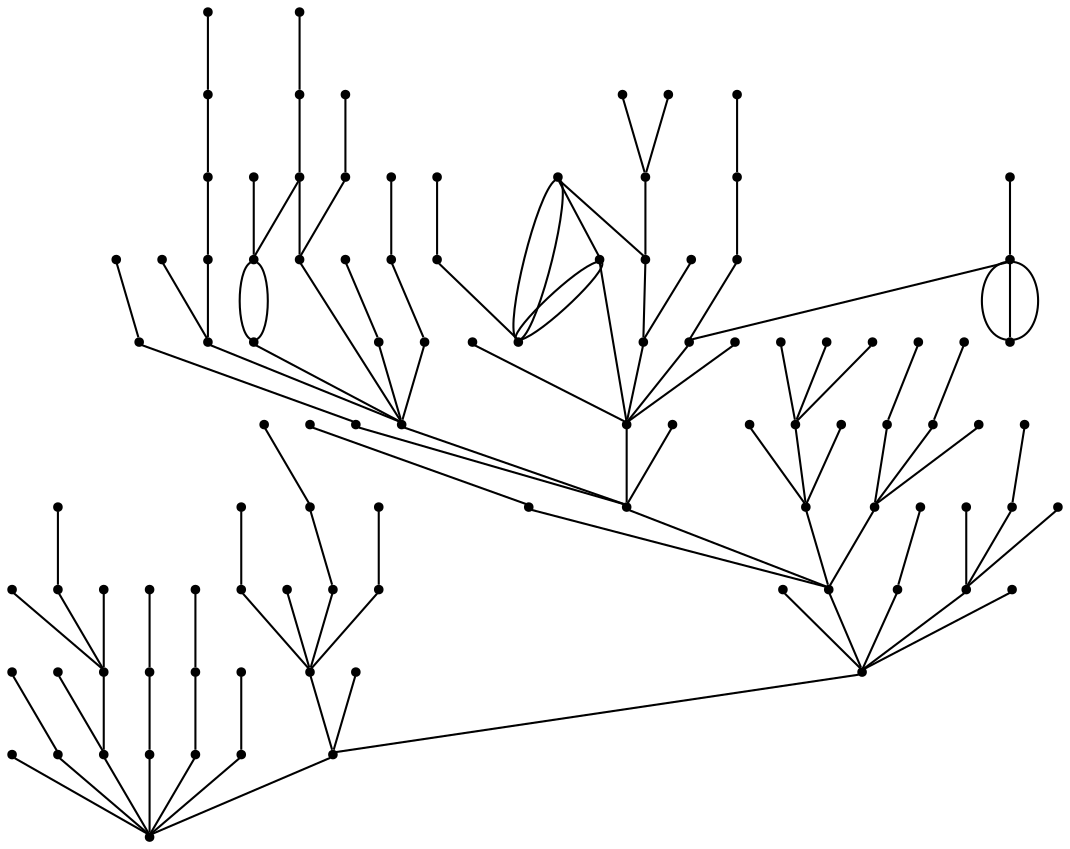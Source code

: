 graph {
  node [shape=point,comment="{\"directed\":false,\"doi\":\"10.1007/978-3-540-70904-6_9\",\"figure\":\"9\"}"]

  v0 [pos="1398.5372365552325,1229.7772992390253"]
  v1 [pos="1348.3164494004359,1209.671587619966"]
  v2 [pos="1179.034917787064,1121.458032601859"]
  v3 [pos="1163.536225926599,1041.0549112893998"]
  v4 [pos="883.228878997093,951.1153170206007"]
  v5 [pos="810.0147483648256,1053.9143034555373"]
  v6 [pos="772.7650890261627,1036.9059511758742"]
  v7 [pos="757.2804664789245,1259.8174203175165"]
  v8 [pos="733.3838253997093,1338.8876705107946"]
  v9 [pos="583.9310194858284,1087.4940026539425"]
  v10 [pos="579.2957928324855,1184.7345937031366"]
  v11 [pos="571.5980025890262,1131.2012780445673"]
  v12 [pos="570.5811330396075,1052.1971174814162"]
  v13 [pos="525.4482626271803,1189.8757565754509"]
  v14 [pos="475.23632244731107,1098.4674243865268"]
  v15 [pos="464.1837322856104,1102.291388187593"]
  v16 [pos="457.94507290152615,1274.6137727039911"]
  v17 [pos="456.828716615189,1226.7799167571325"]
  v18 [pos="444.4217444131541,1298.0304508147497"]
  v19 [pos="438.8362986010174,1294.059605274385"]
  v20 [pos="419.70097542696226,1069.9455687143263"]
  v21 [pos="405.31445880268893,1253.3351370431837"]
  v22 [pos="1353.4850858466568,1182.8715909260368"]
  v23 [pos="1352.1812499999999,1046.4012889800329"]
  v24 [pos="1352.1822674418602,1196.5215949950473"]
  v25 [pos="1281.358664153343,1182.872115446911"]
  v26 [pos="1281.360730832122,1060.046604150321"]
  v27 [pos="1296.3775844840115,907.0304501789667"]
  v28 [pos="1235.699641170058,946.0189927357294"]
  v29 [pos="1283.312152525436,1162.4012737212438"]
  v30 [pos="1175.1284815588663,1162.4012737212438"]
  v31 [pos="1175.1284815588663,1080.5184631285922"]
  v32 [pos="1263.975749454942,1000.8564739165561"]
  v33 [pos="1144.6879564861918,1004.4986832874872"]
  v34 [pos="1197.5576535247094,897.5304393706579"]
  v35 [pos="1119.257664880087,972.1695213256137"]
  v36 [pos="962.657687590843,1121.459081643607"]
  v37 [pos="932.6885878452035,936.9684804218866"]
  v38 [pos="901.365034520349,966.826258971081"]
  v39 [pos="862.2140307049418,1004.1497020659701"]
  v40 [pos="851.8532453670057,995.1715895273146"]
  v41 [pos="862.4484556686047,939.121590926037"]
  v42 [pos="839.976567042151,988.3195190367956"]
  v43 [pos="827.0168377543605,983.8356443979201"]
  v44 [pos="747.2577738917151,1142.0247027017533"]
  v45 [pos="711.768869231468,1230.5788783965365"]
  v46 [pos="732.0840752180234,1287.6512953378615"]
  v47 [pos="715.406510038154,1299.5257644591588"]
  v48 [pos="692.9351301326309,1250.3315079945182"]
  v49 [pos="724.3102550417879,1294.3882573383905"]
  v50 [pos="718.0564691587937,1218.3960704741733"]
  v51 [pos="651.0976744186046,1191.5918935078241"]
  v52 [pos="703.2969567587209,1241.354921334769"]
  v53 [pos="600.5763047329215,1053.6247043547887"]
  v54 [pos="599.8470055868461,1278.114838276094"]
  v55 [pos="592.0721202761629,1088.6674035328485"]
  v56 [pos="581.871256131904,1238.759607944673"]
  v57 [pos="592.432064180596,1317.0148321725783"]
  v58 [pos="592.0741869549419,1280.8054396249709"]
  v59 [pos="583.9299861464389,1281.9773464141147"]
  v60 [pos="581.8728061409884,1130.7111530242223"]
  v61 [pos="585.6459177416424,1317.9913946725783"]
  v62 [pos="578.7967296511628,1317.666382465547"]
  v63 [pos="575.7133482467297,1087.8851362802443"]
  v64 [pos="565.440603424782,1088.3793779947218"]
  v65 [pos="519.2882642169332,1232.7059376972772"]
  v66 [pos="511.2924986373546,1230.764813099092"]
  v67 [pos="499.4986464389535,1264.8392944274203"]
  v68 [pos="491.43048351199127,1216.6221090890822"]
  v69 [pos="491.43048351199127,1163.128863646374"]
  v70 [pos="489.38998796329946,1294.0418987212438"]
  v71 [pos="479.6361066951308,1129.0569890278437"]
  v72 [pos="479.63714003452037,1250.6929505604364"]
  v73 [pos="473.39847270167155,1131.9033730763056"]
  v74 [pos="473.3984727016715,1247.8481400745966"]
  v75 [pos="471.38768963481107,1071.7007586099562"]
  v76 [pos="467.815673828125,1243.8731301563837"]
  v77 [pos="464.1826830486918,1277.4616826313593"]
  v78 [pos="463.52267328306687,1048.984093342012"]
  v79 [pos="459.37762309229646,1146.6090787190055"]
  v80 [pos="459.3786723292151,1233.1450570362663"]
  v81 [pos="456.828716615189,1173.2929337757685"]
  v82 [pos="455.53109670239826,1166.5559558806674"]
  v83 [pos="453.1566815043605,1108.5507500904657"]
  v84 [pos="447.57284134265984,1267.2278353311476"]
  v85 [pos="444.41964593931687,1081.7221113779008"]
  v86 [pos="435.4455702670785,1088.113255176729"]
  v87 [pos="435.07884606649714,1127.50388271986"]
  v88 [pos="431.90168513808135,1247.3069775837519"]
  v89 [pos="429.71953465661335,1137.9044163960077"]
  v90 [pos="427.170095612282,1235.4866930581984"]
  v91 [pos="426.3105321130087,1283.9491952198603"]
  v92 [pos="413.8191758266716,1110.78876939792"]
  v93 [pos="412.6053994821948,1048.5590883829054"]
  v94 [pos="407.8612747547238,1259.6981315551059"]
  v95 [pos="407.4111998092297,1298.8023230173048"]
  v96 [pos="405.6775424691134,1125.5069999633092"]
  v97 [pos="402.7936750545058,1140.4700228311476"]
  v98 [pos="401.21993095930236,1243.1069958942985"]
  v99 [pos="398.07195789425873,1092.625247313366"]
  v100 [pos="393.24189112463665,1315.1554374633092"]
  v101 [pos="383.944857149346,1264.3486448862013"]
  v102 [pos="378.1495083121367,1249.878353748506"]

  v102 -- v98 [id="-2",pos="378.1495083121367,1249.878353748506 401.21993095930236,1243.1069958942985 401.21993095930236,1243.1069958942985 401.21993095930236,1243.1069958942985"]
  v101 -- v21 [id="-5",pos="383.944857149346,1264.3486448862013 405.31445880268893,1253.3351370431837 405.31445880268893,1253.3351370431837 405.31445880268893,1253.3351370431837"]
  v100 -- v95 [id="-9",pos="393.24189112463665,1315.1554374633092 407.4111998092297,1298.8023230173048 407.4111998092297,1298.8023230173048 407.4111998092297,1298.8023230173048"]
  v99 -- v92 [id="-18",pos="398.07195789425873,1092.625247313366 413.8191758266716,1110.78876939792 413.8191758266716,1110.78876939792 413.8191758266716,1110.78876939792"]
  v98 -- v90 [id="-21",pos="401.21993095930236,1243.1069958942985 427.170095612282,1235.4866930581984 427.170095612282,1235.4866930581984 427.170095612282,1235.4866930581984"]
  v97 -- v89 [id="-25",pos="402.7936750545058,1140.4700228311476 429.71953465661335,1137.9044163960077 429.71953465661335,1137.9044163960077 429.71953465661335,1137.9044163960077"]
  v96 -- v89 [id="-29",pos="405.6775424691134,1125.5069999633092 429.71953465661335,1137.9044163960077 429.71953465661335,1137.9044163960077 429.71953465661335,1137.9044163960077"]
  v21 -- v17 [id="-34",pos="405.31445880268893,1253.3351370431837 429.3548691860465,1240.9398504831252 429.3548691860465,1240.9398504831252 429.3548691860465,1240.9398504831252 456.828716615189,1226.7799167571325 456.828716615189,1226.7799167571325 456.828716615189,1226.7799167571325"]
  v94 -- v88 [id="-36",pos="407.8612747547238,1259.6981315551059 431.90168513808135,1247.3069775837519 431.90168513808135,1247.3069775837519 431.90168513808135,1247.3069775837519"]
  v92 -- v87 [id="-48",pos="413.8191758266716,1110.78876939792 435.07884606649714,1127.50388271986 435.07884606649714,1127.50388271986 435.07884606649714,1127.50388271986"]
  v93 -- v86 [id="-49",pos="412.6053994821948,1048.5590883829054 423.424582122093,1067.2939408558466 423.424582122093,1067.2939408558466 423.424582122093,1067.2939408558466 435.4455702670785,1088.113255176729 435.4455702670785,1088.113255176729 435.4455702670785,1088.113255176729"]
  v20 -- v86 [id="-58",pos="419.70097542696226,1069.9455687143263 435.4455702670785,1088.113255176729 435.4455702670785,1088.113255176729 435.4455702670785,1088.113255176729"]
  v91 -- v84 [id="-64",pos="426.3105321130087,1283.9491952198603 447.57284134265984,1267.2278353311476 447.57284134265984,1267.2278353311476 447.57284134265984,1267.2278353311476"]
  v90 -- v17 [id="-70",pos="427.170095612282,1235.4866930581984 456.828716615189,1226.7799167571325 456.828716615189,1226.7799167571325 456.828716615189,1226.7799167571325"]
  v95 -- v91 [id="-71",pos="407.4111998092297,1298.8023230173048 426.3105321130087,1283.9491952198603 426.3105321130087,1283.9491952198603 426.3105321130087,1283.9491952198603"]
  v89 -- v79 [id="-74",pos="429.71953465661335,1137.9044163960077 459.37762309229646,1146.6090787190055 459.37762309229646,1146.6090787190055 459.37762309229646,1146.6090787190055"]
  v88 -- v80 [id="-82",pos="431.90168513808135,1247.3069775837519 459.3786723292151,1233.1450570362663 459.3786723292151,1233.1450570362663 459.3786723292151,1233.1450570362663"]
  v87 -- v79 [id="-84",pos="435.07884606649714,1127.50388271986 459.37762309229646,1146.6090787190055 459.37762309229646,1146.6090787190055 459.37762309229646,1146.6090787190055"]
  v86 -- v83 [id="-85",pos="435.4455702670785,1088.113255176729 453.1566815043605,1108.5507500904657 453.1566815043605,1108.5507500904657 453.1566815043605,1108.5507500904657"]
  v19 -- v76 [id="-92",pos="438.8362986010174,1294.059605274385 452.36329941860464,1270.6315466501173 452.36329941860464,1270.6315466501173 452.36329941860464,1270.6315466501173 467.815673828125,1243.8731301563837 467.815673828125,1243.8731301563837 467.815673828125,1243.8731301563837"]
  v18 -- v16 [id="-98",pos="444.4217444131541,1298.0304508147497 457.94507290152615,1274.6137727039911 457.94507290152615,1274.6137727039911 457.94507290152615,1274.6137727039911"]
  v85 -- v73 [id="-99",pos="444.41964593931687,1081.7221113779008 457.9435228924419,1105.1398067412633 457.9435228924419,1105.1398067412633 457.9435228924419,1105.1398067412633 473.39847270167155,1131.9033730763056 473.39847270167155,1131.9033730763056 473.39847270167155,1131.9033730763056"]
  v84 -- v76 [id="-100",pos="447.57284134265984,1267.2278353311476 467.815673828125,1243.8731301563837 467.815673828125,1243.8731301563837 467.815673828125,1243.8731301563837"]
  v83 -- v73 [id="-110",pos="453.1566815043605,1108.5507500904657 473.39847270167155,1131.9033730763056 473.39847270167155,1131.9033730763056 473.39847270167155,1131.9033730763056"]
  v82 -- v69 [id="-111",pos="455.53109670239826,1166.5559558806674 491.43048351199127,1163.128863646374 491.43048351199127,1163.128863646374 491.43048351199127,1163.128863646374"]
  v17 -- v68 [id="-119",pos="456.828716615189,1226.7799167571325 491.43048351199127,1216.6221090890822 491.43048351199127,1216.6221090890822 491.43048351199127,1216.6221090890822"]
  v81 -- v69 [id="-120",pos="456.828716615189,1173.2929337757685 491.43048351199127,1163.128863646374 491.43048351199127,1163.128863646374 491.43048351199127,1163.128863646374"]
  v16 -- v74 [id="-121",pos="457.94507290152615,1274.6137727039911 473.3984727016715,1247.8481400745966 473.3984727016715,1247.8481400745966 473.3984727016715,1247.8481400745966"]
  v80 -- v68 [id="-125",pos="459.3786723292151,1233.1450570362663 491.43048351199127,1216.6221090890822 491.43048351199127,1216.6221090890822 491.43048351199127,1216.6221090890822"]
  v79 -- v69 [id="-126",pos="459.37762309229646,1146.6090787190055 491.43048351199127,1163.128863646374 491.43048351199127,1163.128863646374 491.43048351199127,1163.128863646374"]
  v78 -- v75 [id="-151",pos="463.52267328306687,1048.984093342012 471.38768963481107,1071.7007586099562 471.38768963481107,1071.7007586099562 471.38768963481107,1071.7007586099562"]
  v77 -- v72 [id="-152",pos="464.1826830486918,1277.4616826313593 479.63714003452037,1250.6929505604364 479.63714003452037,1250.6929505604364 479.63714003452037,1250.6929505604364"]
  v15 -- v71 [id="-153",pos="464.1837322856104,1102.291388187593 479.6361066951308,1129.0569890278437 479.6361066951308,1129.0569890278437 479.6361066951308,1129.0569890278437"]
  v76 -- v68 [id="-162",pos="467.815673828125,1243.8731301563837 491.43048351199127,1216.6221090890822 491.43048351199127,1216.6221090890822 491.43048351199127,1216.6221090890822"]
  v75 -- v14 [id="-166",pos="471.38768963481107,1071.7007586099562 475.23632244731107,1098.4674243865268 475.23632244731107,1098.4674243865268 475.23632244731107,1098.4674243865268"]
  v71 -- v14 [id="-168",pos="479.6361066951308,1129.0569890278437 469.5290061773256,1099.8481858509638 469.5290061773256,1099.8481858509638 469.5290061773256,1099.8481858509638 470.4,1096.556483580456 471.2376726017442,1096.9023494658727 471.8586300872093,1097.5189317005731 472.47952398255813,1098.1356410918493 472.8254542151163,1098.9772904652216 475.23632244731107,1098.4674243865268"]
  v74 -- v68 [id="-172",pos="473.3984727016715,1247.8481400745966 491.43048351199127,1216.6221090890822 491.43048351199127,1216.6221090890822 491.43048351199127,1216.6221090890822"]
  v73 -- v69 [id="-173",pos="473.39847270167155,1131.9033730763056 491.43048351199127,1163.128863646374 491.43048351199127,1163.128863646374 491.43048351199127,1163.128863646374"]
  v14 -- v71 [id="-176",pos="475.23632244731107,1098.4674243865268 479.6361066951308,1129.0569890278437 479.6361066951308,1129.0569890278437 479.6361066951308,1129.0569890278437"]
  v72 -- v68 [id="-186",pos="479.63714003452037,1250.6929505604364 491.43048351199127,1216.6221090890822 491.43048351199127,1216.6221090890822 491.43048351199127,1216.6221090890822"]
  v71 -- v69 [id="-187",pos="479.6361066951308,1129.0569890278437 491.43048351199127,1163.128863646374 491.43048351199127,1163.128863646374 491.43048351199127,1163.128863646374"]
  v70 -- v67 [id="-192",pos="489.38998796329946,1294.0418987212438 499.4986464389535,1264.8392944274203 499.4986464389535,1264.8392944274203 499.4986464389535,1264.8392944274203"]
  v68 -- v13 [id="-193",pos="491.43048351199127,1216.6221090890822 525.4482626271803,1189.8757565754509 525.4482626271803,1189.8757565754509 525.4482626271803,1189.8757565754509"]
  v69 -- v13 [id="-194",pos="491.43048351199127,1163.128863646374 525.4482626271803,1189.8757565754509 525.4482626271803,1189.8757565754509 525.4482626271803,1189.8757565754509"]
  v67 -- v66 [id="-204",pos="499.4986464389535,1264.8392944274203 511.2924986373546,1230.764813099092 511.2924986373546,1230.764813099092 511.2924986373546,1230.764813099092"]
  v66 -- v13 [id="-207",pos="511.2924986373546,1230.764813099092 525.4482626271803,1189.8757565754509 525.4482626271803,1189.8757565754509 525.4482626271803,1189.8757565754509"]
  v65 -- v13 [id="-210",pos="519.2882642169332,1232.7059376972772 525.4482626271803,1189.8757565754509 525.4482626271803,1189.8757565754509 525.4482626271803,1189.8757565754509"]
  v13 -- v10 [id="-213",pos="525.4482626271803,1189.8757565754509 579.2957928324855,1184.7345937031366 579.2957928324855,1184.7345937031366 579.2957928324855,1184.7345937031366"]
  v64 -- v11 [id="-219",pos="565.440603424782,1088.3793779947218 571.5980025890262,1131.2012780445673 571.5980025890262,1131.2012780445673 571.5980025890262,1131.2012780445673"]
  v12 -- v63 [id="-222",pos="570.5811330396075,1052.1971174814162 575.7133482467297,1087.8851362802443 575.7133482467297,1087.8851362802443 575.7133482467297,1087.8851362802443"]
  v11 -- v10 [id="-223",pos="571.5980025890262,1131.2012780445673 579.2957928324855,1184.7345937031366 579.2957928324855,1184.7345937031366 579.2957928324855,1184.7345937031366"]
  v63 -- v60 [id="-234",pos="575.7133482467297,1087.8851362802443 581.8728061409884,1130.7111530242223 581.8728061409884,1130.7111530242223 581.8728061409884,1130.7111530242223"]
  v62 -- v59 [id="-235",pos="578.7967296511628,1317.666382465547 583.9299861464389,1281.9773464141147 583.9299861464389,1281.9773464141147 583.9299861464389,1281.9773464141147"]
  v10 -- v51 [id="-238",pos="579.2957928324855,1184.7345937031366 651.0976744186046,1191.5918935078241 651.0976744186046,1191.5918935078241 651.0976744186046,1191.5918935078241"]
  v56 -- v10 [id="-239",pos="581.871256131904,1238.759607944673 579.2957928324855,1184.7345937031366 579.2957928324855,1184.7345937031366 579.2957928324855,1184.7345937031366"]
  v60 -- v10 [id="-240",pos="581.8728061409884,1130.7111530242223 579.2957928324855,1184.7345937031366 579.2957928324855,1184.7345937031366 579.2957928324855,1184.7345937031366"]
  v59 -- v56 [id="-248",pos="583.9299861464389,1281.9773464141147 581.871256131904,1238.759607944673 581.871256131904,1238.759607944673 581.871256131904,1238.759607944673"]
  v9 -- v60 [id="-249",pos="583.9310194858284,1087.4940026539425 581.8728061409884,1130.7111530242223 581.8728061409884,1130.7111530242223 581.8728061409884,1130.7111530242223"]
  v61 -- v59 [id="-254",pos="585.6459177416424,1317.9913946725783 583.9299861464389,1281.9773464141147 583.9299861464389,1281.9773464141147 583.9299861464389,1281.9773464141147"]
  v58 -- v56 [id="-267",pos="592.0741869549419,1280.8054396249709 581.871256131904,1238.759607944673 581.871256131904,1238.759607944673 581.871256131904,1238.759607944673"]
  v55 -- v60 [id="-268",pos="592.0721202761629,1088.6674035328485 581.8728061409884,1130.7111530242223 581.8728061409884,1130.7111530242223 581.8728061409884,1130.7111530242223"]
  v57 -- v59 [id="-269",pos="592.432064180596,1317.0148321725783 583.9299861464389,1281.9773464141147 583.9299861464389,1281.9773464141147 583.9299861464389,1281.9773464141147"]
  v54 -- v56 [id="-276",pos="599.8470055868461,1278.114838276094 581.871256131904,1238.759607944673 581.871256131904,1238.759607944673 581.871256131904,1238.759607944673"]
  v53 -- v55 [id="-277",pos="600.5763047329215,1053.6247043547887 592.0721202761629,1088.6674035328485 592.0721202761629,1088.6674035328485 592.0721202761629,1088.6674035328485"]
  v51 -- v44 [id="-282",pos="651.0976744186046,1191.5918935078241 747.2577738917151,1142.0247027017533 747.2577738917151,1142.0247027017533 747.2577738917151,1142.0247027017533"]
  v48 -- v51 [id="-285",pos="692.9351301326309,1250.3315079945182 651.0976744186046,1191.5918935078241 651.0976744186046,1191.5918935078241 651.0976744186046,1191.5918935078241"]
  v52 -- v51 [id="-288",pos="703.2969567587209,1241.354921334769 651.0976744186046,1191.5918935078241 651.0976744186046,1191.5918935078241 651.0976744186046,1191.5918935078241"]
  v45 -- v51 [id="-291",pos="711.768869231468,1230.5788783965365 651.0976744186046,1191.5918935078241 651.0976744186046,1191.5918935078241 651.0976744186046,1191.5918935078241"]
  v47 -- v48 [id="-294",pos="715.406510038154,1299.5257644591588 692.9351301326309,1250.3315079945182 692.9351301326309,1250.3315079945182 692.9351301326309,1250.3315079945182"]
  v50 -- v51 [id="-295",pos="718.0564691587937,1218.3960704741733 651.0976744186046,1191.5918935078241 651.0976744186046,1191.5918935078241 651.0976744186046,1191.5918935078241"]
  v49 -- v48 [id="-306",pos="724.3102550417879,1294.3882573383905 692.9351301326309,1250.3315079945182 692.9351301326309,1250.3315079945182 692.9351301326309,1250.3315079945182"]
  v46 -- v48 [id="-309",pos="732.0840752180234,1287.6512953378615 692.9351301326309,1250.3315079945182 692.9351301326309,1250.3315079945182 692.9351301326309,1250.3315079945182"]
  v8 -- v47 [id="-310",pos="733.3838253997093,1338.8876705107946 715.406510038154,1299.5257644591588 715.406510038154,1299.5257644591588 715.406510038154,1299.5257644591588"]
  v44 -- v36 [id="-318",pos="747.2577738917151,1142.0247027017533 962.657687590843,1121.459081643607 962.657687590843,1121.459081643607 962.657687590843,1121.459081643607"]
  v7 -- v45 [id="-321",pos="757.2804664789245,1259.8174203175165 711.768869231468,1230.5788783965365 711.768869231468,1230.5788783965365 711.768869231468,1230.5788783965365"]
  v6 -- v44 [id="-327",pos="772.7650890261627,1036.9059511758742 747.2577738917151,1142.0247027017533 747.2577738917151,1142.0247027017533 747.2577738917151,1142.0247027017533"]
  v5 -- v44 [id="-333",pos="810.0147483648256,1053.9143034555373 747.2577738917151,1142.0247027017533 747.2577738917151,1142.0247027017533 747.2577738917151,1142.0247027017533"]
  v43 -- v5 [id="-339",pos="827.0168377543605,983.8356443979201 810.0147483648256,1053.9143034555373 810.0147483648256,1053.9143034555373 810.0147483648256,1053.9143034555373"]
  v42 -- v5 [id="-342",pos="839.976567042151,988.3195190367956 810.0147483648256,1053.9143034555373 810.0147483648256,1053.9143034555373 810.0147483648256,1053.9143034555373"]
  v40 -- v5 [id="-345",pos="851.8532453670057,995.1715895273146 810.0147483648256,1053.9143034555373 810.0147483648256,1053.9143034555373 810.0147483648256,1053.9143034555373"]
  v39 -- v5 [id="-351",pos="862.2140307049418,1004.1497020659701 810.0147483648256,1053.9143034555373 810.0147483648256,1053.9143034555373 810.0147483648256,1053.9143034555373"]
  v41 -- v42 [id="-352",pos="862.4484556686047,939.121590926037 839.976567042151,988.3195190367956 839.976567042151,988.3195190367956 839.976567042151,988.3195190367956"]
  v4 -- v40 [id="-363",pos="883.228878997093,951.1153170206007 851.8532453670057,995.1715895273146 851.8532453670057,995.1715895273146 851.8532453670057,995.1715895273146"]
  v38 -- v39 [id="-369",pos="901.365034520349,966.826258971081 862.2140307049418,1004.1497020659701 862.2140307049418,1004.1497020659701 862.2140307049418,1004.1497020659701"]
  v37 -- v38 [id="-372",pos="932.6885878452035,936.9684804218866 901.365034520349,966.826258971081 901.365034520349,966.826258971081 901.365034520349,966.826258971081"]
  v35 -- v36 [id="-380",pos="1119.257664880087,972.1695213256137 962.657687590843,1121.459081643607 962.657687590843,1121.459081643607 962.657687590843,1121.459081643607"]
  v33 -- v36 [id="-386",pos="1144.6879564861918,1004.4986832874872 962.657687590843,1121.459081643607 962.657687590843,1121.459081643607 962.657687590843,1121.459081643607"]
  v3 -- v36 [id="-389",pos="1163.536225926599,1041.0549112893998 962.657687590843,1121.459081643607 962.657687590843,1121.459081643607 962.657687590843,1121.459081643607"]
  v30 -- v36 [id="-393",pos="1175.1284815588663,1162.4012737212438 962.657687590843,1121.459081643607 962.657687590843,1121.459081643607 962.657687590843,1121.459081643607"]
  v31 -- v36 [id="-394",pos="1175.1284815588663,1080.5184631285922 962.657687590843,1121.459081643607 962.657687590843,1121.459081643607 962.657687590843,1121.459081643607"]
  v2 -- v36 [id="-402",pos="1179.034917787064,1121.458032601859 962.657687590843,1121.459081643607 962.657687590843,1121.459081643607 962.657687590843,1121.459081643607"]
  v34 -- v35 [id="-408",pos="1197.5576535247094,897.5304393706579 1119.257664880087,972.1695213256137 1119.257664880087,972.1695213256137 1119.257664880087,972.1695213256137"]
  v28 -- v33 [id="-414",pos="1235.699641170058,946.0189927357294 1144.6879564861918,1004.4986832874872 1144.6879564861918,1004.4986832874872 1144.6879564861918,1004.4986832874872"]
  v32 -- v3 [id="-417",pos="1263.975749454942,1000.8564739165561 1163.536225926599,1041.0549112893998 1163.536225926599,1041.0549112893998 1163.536225926599,1041.0549112893998"]
  v25 -- v30 [id="-423",pos="1281.358664153343,1182.872115446911 1175.1284815588663,1162.4012737212438 1175.1284815588663,1162.4012737212438 1175.1284815588663,1162.4012737212438"]
  v26 -- v31 [id="-424",pos="1281.360730832122,1060.046604150321 1175.1284815588663,1080.5184631285922 1175.1284815588663,1080.5184631285922 1175.1284815588663,1080.5184631285922"]
  v29 -- v30 [id="-425",pos="1283.312152525436,1162.4012737212438 1175.1284815588663,1162.4012737212438 1175.1284815588663,1162.4012737212438 1175.1284815588663,1162.4012737212438"]
  v27 -- v28 [id="-432",pos="1296.3775844840115,907.0304501789667 1235.699641170058,946.0189927357294 1235.699641170058,946.0189927357294 1235.699641170058,946.0189927357294"]
  v1 -- v25 [id="-435",pos="1348.3164494004359,1209.671587619966 1281.358664153343,1182.872115446911 1281.358664153343,1182.872115446911 1281.358664153343,1182.872115446911"]
  v24 -- v25 [id="-441",pos="1352.1822674418602,1196.5215949950473 1281.358664153343,1182.872115446911 1281.358664153343,1182.872115446911 1281.358664153343,1182.872115446911"]
  v23 -- v26 [id="-442",pos="1352.1812499999999,1046.4012889800329 1281.360730832122,1060.046604150321 1281.360730832122,1060.046604150321 1281.360730832122,1060.046604150321"]
  v22 -- v25 [id="-443",pos="1353.4850858466568,1182.8715909260368 1281.358664153343,1182.872115446911 1281.358664153343,1182.872115446911 1281.358664153343,1182.872115446911"]
  v0 -- v1 [id="-449",pos="1398.5372365552325,1229.7772992390253 1348.3164494004359,1209.671587619966 1348.3164494004359,1209.671587619966 1348.3164494004359,1209.671587619966"]
  v15 -- v14 [id="-498",pos="464.1837322856104,1102.291388187593 467.8120094476744,1102.8022874134638 468.6496820494186,1103.1481532988805 469.52480922965117,1103.1523494658727 470.4,1103.1523494658727 471.2376726017442,1102.8022874134638 471.8586300872093,1102.1897741891798 472.47952398255813,1101.5689957874872 472.8254542151163,1100.731542581107 475.23632244731107,1098.4674243865268"]
  v89 -- v97 [id="-26",pos="429.71953465661335,1137.9044163960077 402.79575763081397,1135.3314825632033 402.79575763081397,1135.3314825632033 402.79575763081397,1135.3314825632033 406.0964026162791,1135.327286396211 406.0964026162791,1135.327286396211 406.0964026162791,1135.327286396211 402.7936750545058,1140.4700228311476 402.7936750545058,1140.4700228311476 402.7936750545058,1140.4700228311476"]
  v89 -- v97 [id="-27",pos="429.71953465661335,1137.9044163960077 403.7625817587209,1130.2772629994013 403.7625817587209,1130.2772629994013 403.7625817587209,1130.2772629994013 407.06736010174416,1130.2814591663935 407.06736010174416,1130.2814591663935 407.06736010174416,1130.2814591663935 402.7936750545058,1140.4700228311476 402.7936750545058,1140.4700228311476 402.7936750545058,1140.4700228311476"]
  v80 -- v88 [id="-83",pos="459.3786723292151,1233.1450570362663 435.0767714389535,1252.248139057344 435.0767714389535,1252.248139057344 435.0767714389535,1252.248139057344 438.38154978197673,1252.2565313913283 438.38154978197673,1252.2565313913283 438.38154978197673,1252.2565313913283 431.90168513808135,1247.3069775837519 431.90168513808135,1247.3069775837519 431.90168513808135,1247.3069775837519"]
  v15 -- v14 [id="-496",pos="464.1837322856104,1102.291388187593 466.2283611918605,1098.9772904652216 466.5742914244186,1098.1398372588415 467.19524890988373,1097.5231278675653 467.8120094476744,1096.9023494658727 468.6496820494186,1096.556483580456 475.23632244731107,1098.4674243865268"]
  v15 -- v83 [id="-613",pos="464.1837322856104,1102.291388187593 453.1566815043605,1108.5507500904657 453.1566815043605,1108.5507500904657 453.1566815043605,1108.5507500904657"]
  v90 -- v88 [id="-615",pos="427.170095612282,1235.4866930581984 431.90168513808135,1247.3069775837519 431.90168513808135,1247.3069775837519 431.90168513808135,1247.3069775837519"]
}